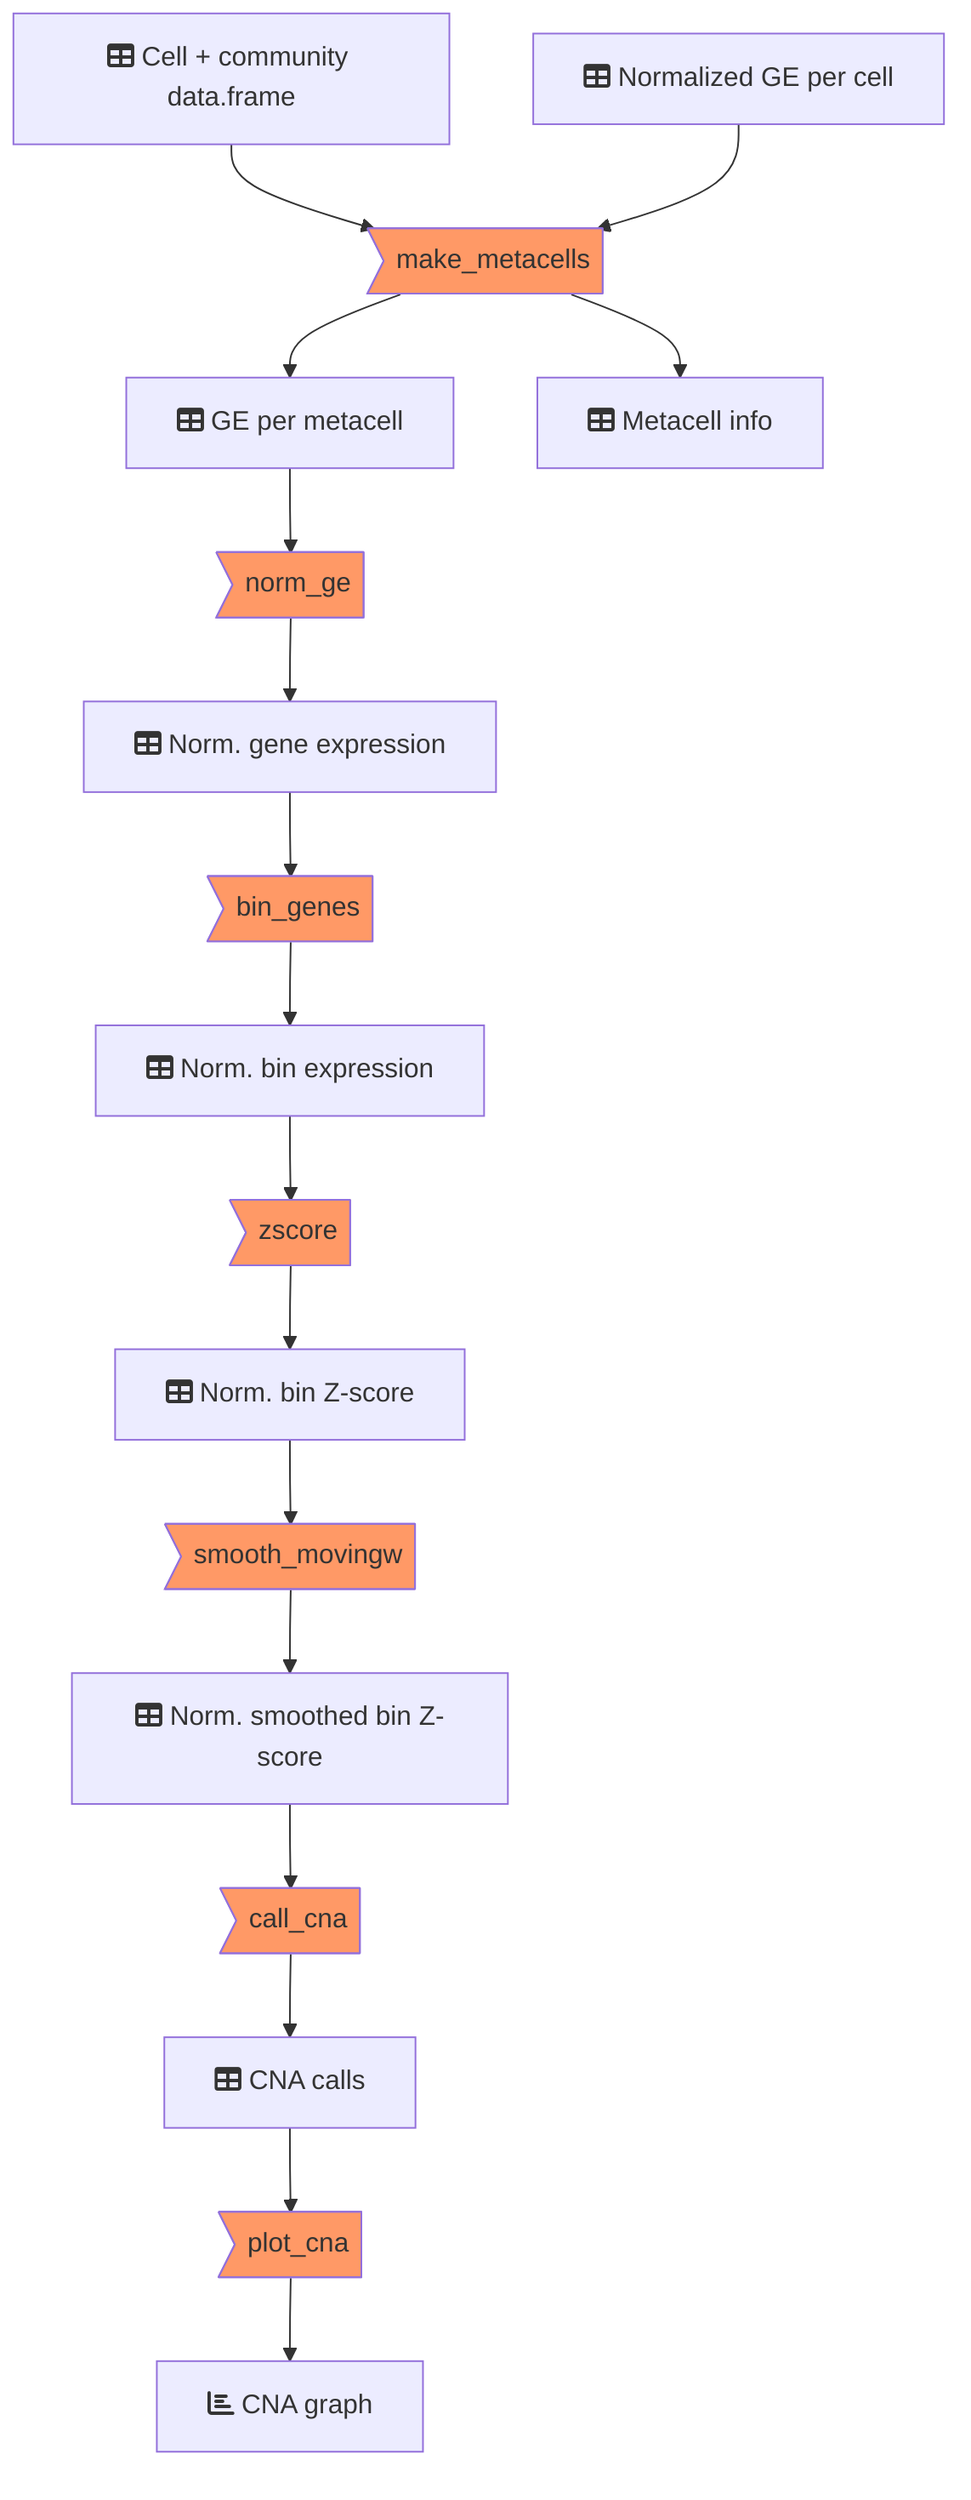 graph TD

CC[fa:fa-table Cell + community data.frame] --> mc>make_metacells]
DD[fa:fa-table Normalized GE per cell] --> mc
mc --> MC[fa:fa-table GE per metacell]
mc --> MCC[fa:fa-table Metacell info]

MC --> J>norm_ge]
J --> JJ[fa:fa-table Norm. gene expression]
JJ --> K>bin_genes]
K --> KK[fa:fa-table Norm. bin expression]
KK --> L>zscore]
L --> LL[fa:fa-table Norm. bin Z-score]
LL --> M>smooth_movingw]
M --> MM[fa:fa-table Norm. smoothed bin Z-score]

MM --> c>call_cna]
c --> C[fa:fa-table CNA calls]
C --> pc>plot_cna]
pc --> PC[fa:fa-chart-bar CNA graph]

classDef orange fill:#f96;
class mc,L,M,c,pc,J,K orange